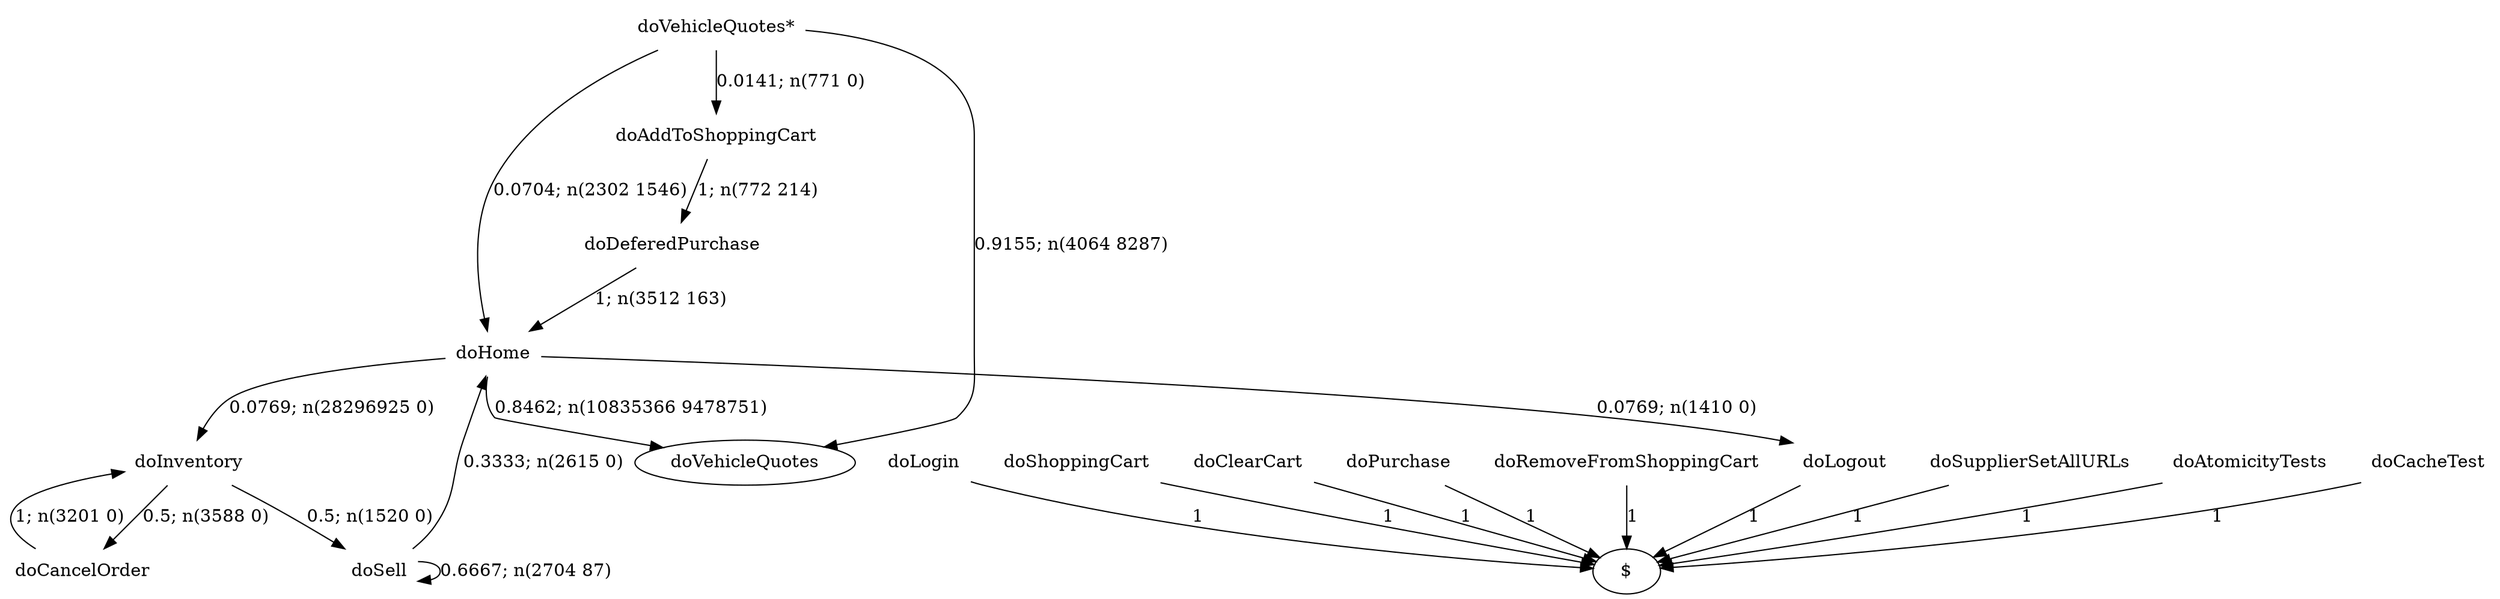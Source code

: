digraph G {"doVehicleQuotes*" [label="doVehicleQuotes*",shape=none];"doSupplierSetAllURLs" [label="doSupplierSetAllURLs",shape=none];"doAtomicityTests" [label="doAtomicityTests",shape=none];"doCacheTest" [label="doCacheTest",shape=none];"doLogin" [label="doLogin",shape=none];"doAddToShoppingCart" [label="doAddToShoppingCart",shape=none];"doDeferedPurchase" [label="doDeferedPurchase",shape=none];"doHome" [label="doHome",shape=none];"doShoppingCart" [label="doShoppingCart",shape=none];"doClearCart" [label="doClearCart",shape=none];"doPurchase" [label="doPurchase",shape=none];"doInventory" [label="doInventory",shape=none];"doSell" [label="doSell",shape=none];"doLogout" [label="doLogout",shape=none];"doCancelOrder" [label="doCancelOrder",shape=none];"doRemoveFromShoppingCart" [label="doRemoveFromShoppingCart",shape=none];"doVehicleQuotes*"->"doVehicleQuotes" [style=solid,label="0.9155; n(4064 8287)"];"doVehicleQuotes*"->"doAddToShoppingCart" [style=solid,label="0.0141; n(771 0)"];"doVehicleQuotes*"->"doHome" [style=solid,label="0.0704; n(2302 1546)"];"doSupplierSetAllURLs"->"$" [style=solid,label="1"];"doAtomicityTests"->"$" [style=solid,label="1"];"doCacheTest"->"$" [style=solid,label="1"];"doLogin"->"$" [style=solid,label="1"];"doAddToShoppingCart"->"doDeferedPurchase" [style=solid,label="1; n(772 214)"];"doDeferedPurchase"->"doHome" [style=solid,label="1; n(3512 163)"];"doHome"->"doVehicleQuotes" [style=solid,label="0.8462; n(10835366 9478751)"];"doHome"->"doInventory" [style=solid,label="0.0769; n(28296925 0)"];"doHome"->"doLogout" [style=solid,label="0.0769; n(1410 0)"];"doShoppingCart"->"$" [style=solid,label="1"];"doClearCart"->"$" [style=solid,label="1"];"doPurchase"->"$" [style=solid,label="1"];"doInventory"->"doSell" [style=solid,label="0.5; n(1520 0)"];"doInventory"->"doCancelOrder" [style=solid,label="0.5; n(3588 0)"];"doSell"->"doHome" [style=solid,label="0.3333; n(2615 0)"];"doSell"->"doSell" [style=solid,label="0.6667; n(2704 87)"];"doLogout"->"$" [style=solid,label="1"];"doCancelOrder"->"doInventory" [style=solid,label="1; n(3201 0)"];"doRemoveFromShoppingCart"->"$" [style=solid,label="1"];}
